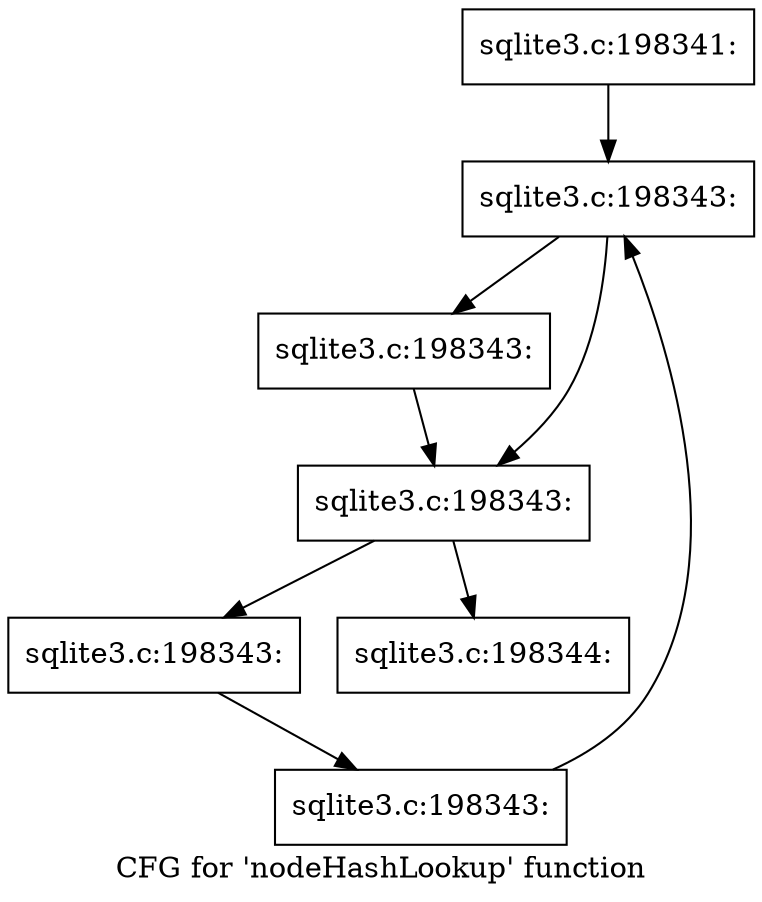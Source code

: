 digraph "CFG for 'nodeHashLookup' function" {
	label="CFG for 'nodeHashLookup' function";

	Node0x55c0fb51e920 [shape=record,label="{sqlite3.c:198341:}"];
	Node0x55c0fb51e920 -> Node0x55c0fb52f720;
	Node0x55c0fb52f720 [shape=record,label="{sqlite3.c:198343:}"];
	Node0x55c0fb52f720 -> Node0x55c0fb52fa10;
	Node0x55c0fb52f720 -> Node0x55c0fb52f9c0;
	Node0x55c0fb52fa10 [shape=record,label="{sqlite3.c:198343:}"];
	Node0x55c0fb52fa10 -> Node0x55c0fb52f9c0;
	Node0x55c0fb52f9c0 [shape=record,label="{sqlite3.c:198343:}"];
	Node0x55c0fb52f9c0 -> Node0x55c0fb52f940;
	Node0x55c0fb52f9c0 -> Node0x55c0fb52f1e0;
	Node0x55c0fb52f940 [shape=record,label="{sqlite3.c:198343:}"];
	Node0x55c0fb52f940 -> Node0x55c0fb52f8b0;
	Node0x55c0fb52f8b0 [shape=record,label="{sqlite3.c:198343:}"];
	Node0x55c0fb52f8b0 -> Node0x55c0fb52f720;
	Node0x55c0fb52f1e0 [shape=record,label="{sqlite3.c:198344:}"];
}
